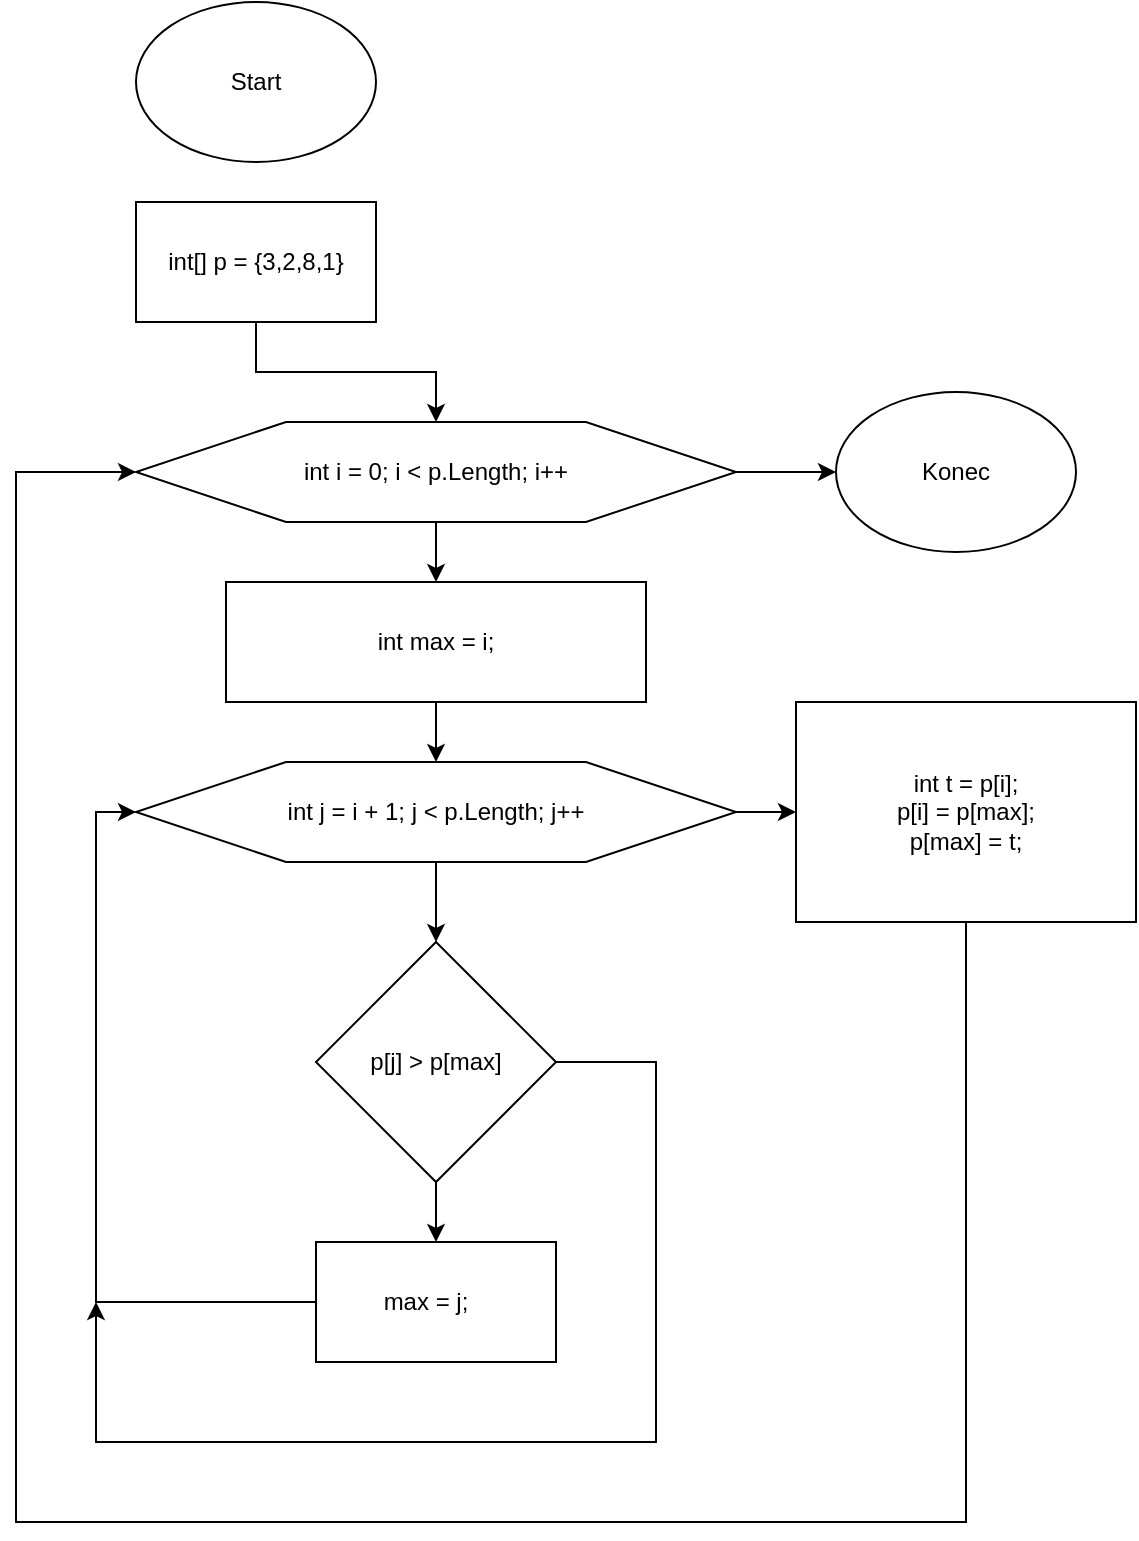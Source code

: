 <mxfile version="12.3.2" type="device" pages="1"><diagram id="6tAABug4N37xdwJukRMO" name="Page-1"><mxGraphModel dx="1837" dy="579" grid="1" gridSize="10" guides="1" tooltips="1" connect="1" arrows="1" fold="1" page="1" pageScale="1" pageWidth="827" pageHeight="1169" math="0" shadow="0"><root><mxCell id="0"/><mxCell id="1" parent="0"/><mxCell id="uolBy6qiTJORnAvb7GBw-1" value="" style="ellipse;whiteSpace=wrap;html=1;" vertex="1" parent="1"><mxGeometry x="20" y="20" width="120" height="80" as="geometry"/></mxCell><mxCell id="uolBy6qiTJORnAvb7GBw-2" value="Start" style="text;html=1;strokeColor=none;fillColor=none;align=center;verticalAlign=middle;whiteSpace=wrap;rounded=0;" vertex="1" parent="1"><mxGeometry x="60" y="50" width="40" height="20" as="geometry"/></mxCell><mxCell id="uolBy6qiTJORnAvb7GBw-6" style="edgeStyle=orthogonalEdgeStyle;rounded=0;orthogonalLoop=1;jettySize=auto;html=1;entryX=0.5;entryY=0;entryDx=0;entryDy=0;" edge="1" parent="1" source="uolBy6qiTJORnAvb7GBw-3" target="uolBy6qiTJORnAvb7GBw-5"><mxGeometry relative="1" as="geometry"/></mxCell><mxCell id="uolBy6qiTJORnAvb7GBw-3" value="" style="rounded=0;whiteSpace=wrap;html=1;" vertex="1" parent="1"><mxGeometry x="20" y="120" width="120" height="60" as="geometry"/></mxCell><mxCell id="uolBy6qiTJORnAvb7GBw-4" value="int[] p = {3,2,8,1}" style="text;html=1;strokeColor=none;fillColor=none;align=center;verticalAlign=middle;whiteSpace=wrap;rounded=0;" vertex="1" parent="1"><mxGeometry x="20" y="140" width="120" height="20" as="geometry"/></mxCell><mxCell id="uolBy6qiTJORnAvb7GBw-9" style="edgeStyle=orthogonalEdgeStyle;rounded=0;orthogonalLoop=1;jettySize=auto;html=1;entryX=0.5;entryY=0;entryDx=0;entryDy=0;" edge="1" parent="1" source="uolBy6qiTJORnAvb7GBw-5" target="uolBy6qiTJORnAvb7GBw-8"><mxGeometry relative="1" as="geometry"/></mxCell><mxCell id="uolBy6qiTJORnAvb7GBw-28" style="edgeStyle=orthogonalEdgeStyle;rounded=0;orthogonalLoop=1;jettySize=auto;html=1;entryX=0;entryY=0.5;entryDx=0;entryDy=0;" edge="1" parent="1" source="uolBy6qiTJORnAvb7GBw-5" target="uolBy6qiTJORnAvb7GBw-26"><mxGeometry relative="1" as="geometry"/></mxCell><mxCell id="uolBy6qiTJORnAvb7GBw-5" value="" style="shape=hexagon;perimeter=hexagonPerimeter2;whiteSpace=wrap;html=1;" vertex="1" parent="1"><mxGeometry x="20" y="230" width="300" height="50" as="geometry"/></mxCell><mxCell id="uolBy6qiTJORnAvb7GBw-7" value="int i = 0; i &amp;lt; p.Length; i++" style="text;html=1;strokeColor=none;fillColor=none;align=center;verticalAlign=middle;whiteSpace=wrap;rounded=0;" vertex="1" parent="1"><mxGeometry x="70" y="245" width="200" height="20" as="geometry"/></mxCell><mxCell id="uolBy6qiTJORnAvb7GBw-12" style="edgeStyle=orthogonalEdgeStyle;rounded=0;orthogonalLoop=1;jettySize=auto;html=1;entryX=0.5;entryY=0;entryDx=0;entryDy=0;" edge="1" parent="1" source="uolBy6qiTJORnAvb7GBw-8" target="uolBy6qiTJORnAvb7GBw-11"><mxGeometry relative="1" as="geometry"/></mxCell><mxCell id="uolBy6qiTJORnAvb7GBw-8" value="" style="rounded=0;whiteSpace=wrap;html=1;" vertex="1" parent="1"><mxGeometry x="65" y="310" width="210" height="60" as="geometry"/></mxCell><mxCell id="uolBy6qiTJORnAvb7GBw-10" value="int max = i;" style="text;html=1;strokeColor=none;fillColor=none;align=center;verticalAlign=middle;whiteSpace=wrap;rounded=0;" vertex="1" parent="1"><mxGeometry x="70" y="330" width="200" height="20" as="geometry"/></mxCell><mxCell id="uolBy6qiTJORnAvb7GBw-15" style="edgeStyle=orthogonalEdgeStyle;rounded=0;orthogonalLoop=1;jettySize=auto;html=1;entryX=0.5;entryY=0;entryDx=0;entryDy=0;" edge="1" parent="1" source="uolBy6qiTJORnAvb7GBw-11" target="uolBy6qiTJORnAvb7GBw-14"><mxGeometry relative="1" as="geometry"/></mxCell><mxCell id="uolBy6qiTJORnAvb7GBw-23" style="edgeStyle=orthogonalEdgeStyle;rounded=0;orthogonalLoop=1;jettySize=auto;html=1;" edge="1" parent="1" source="uolBy6qiTJORnAvb7GBw-11" target="uolBy6qiTJORnAvb7GBw-22"><mxGeometry relative="1" as="geometry"/></mxCell><mxCell id="uolBy6qiTJORnAvb7GBw-11" value="" style="shape=hexagon;perimeter=hexagonPerimeter2;whiteSpace=wrap;html=1;" vertex="1" parent="1"><mxGeometry x="20" y="400" width="300" height="50" as="geometry"/></mxCell><mxCell id="uolBy6qiTJORnAvb7GBw-13" value="int j = i + 1; j &amp;lt; p.Length; j++" style="text;html=1;strokeColor=none;fillColor=none;align=center;verticalAlign=middle;whiteSpace=wrap;rounded=0;" vertex="1" parent="1"><mxGeometry x="50" y="415" width="240" height="20" as="geometry"/></mxCell><mxCell id="uolBy6qiTJORnAvb7GBw-18" style="edgeStyle=orthogonalEdgeStyle;rounded=0;orthogonalLoop=1;jettySize=auto;html=1;entryX=0.5;entryY=0;entryDx=0;entryDy=0;" edge="1" parent="1" source="uolBy6qiTJORnAvb7GBw-14" target="uolBy6qiTJORnAvb7GBw-17"><mxGeometry relative="1" as="geometry"/></mxCell><mxCell id="uolBy6qiTJORnAvb7GBw-21" style="edgeStyle=orthogonalEdgeStyle;rounded=0;orthogonalLoop=1;jettySize=auto;html=1;" edge="1" parent="1" source="uolBy6qiTJORnAvb7GBw-14"><mxGeometry relative="1" as="geometry"><mxPoint y="670" as="targetPoint"/><Array as="points"><mxPoint x="280" y="550"/><mxPoint x="280" y="740"/><mxPoint y="740"/></Array></mxGeometry></mxCell><mxCell id="uolBy6qiTJORnAvb7GBw-14" value="" style="rhombus;whiteSpace=wrap;html=1;" vertex="1" parent="1"><mxGeometry x="110" y="490" width="120" height="120" as="geometry"/></mxCell><mxCell id="uolBy6qiTJORnAvb7GBw-16" value="p[j] &amp;gt; p[max]" style="text;html=1;strokeColor=none;fillColor=none;align=center;verticalAlign=middle;whiteSpace=wrap;rounded=0;" vertex="1" parent="1"><mxGeometry x="120" y="540" width="100" height="20" as="geometry"/></mxCell><mxCell id="uolBy6qiTJORnAvb7GBw-20" style="edgeStyle=orthogonalEdgeStyle;rounded=0;orthogonalLoop=1;jettySize=auto;html=1;entryX=0;entryY=0.5;entryDx=0;entryDy=0;" edge="1" parent="1" source="uolBy6qiTJORnAvb7GBw-17" target="uolBy6qiTJORnAvb7GBw-11"><mxGeometry relative="1" as="geometry"><Array as="points"><mxPoint y="670"/><mxPoint y="425"/></Array></mxGeometry></mxCell><mxCell id="uolBy6qiTJORnAvb7GBw-17" value="" style="rounded=0;whiteSpace=wrap;html=1;" vertex="1" parent="1"><mxGeometry x="110" y="640" width="120" height="60" as="geometry"/></mxCell><mxCell id="uolBy6qiTJORnAvb7GBw-19" value="max = j;" style="text;html=1;strokeColor=none;fillColor=none;align=center;verticalAlign=middle;whiteSpace=wrap;rounded=0;" vertex="1" parent="1"><mxGeometry x="130" y="660" width="70" height="20" as="geometry"/></mxCell><mxCell id="uolBy6qiTJORnAvb7GBw-25" style="edgeStyle=orthogonalEdgeStyle;rounded=0;orthogonalLoop=1;jettySize=auto;html=1;entryX=0;entryY=0.5;entryDx=0;entryDy=0;" edge="1" parent="1" source="uolBy6qiTJORnAvb7GBw-22" target="uolBy6qiTJORnAvb7GBw-5"><mxGeometry relative="1" as="geometry"><Array as="points"><mxPoint x="435" y="780"/><mxPoint x="-40" y="780"/><mxPoint x="-40" y="255"/></Array></mxGeometry></mxCell><mxCell id="uolBy6qiTJORnAvb7GBw-22" value="" style="rounded=0;whiteSpace=wrap;html=1;" vertex="1" parent="1"><mxGeometry x="350" y="370" width="170" height="110" as="geometry"/></mxCell><mxCell id="uolBy6qiTJORnAvb7GBw-24" value="int t = p[i];&lt;br&gt;p[i] = p[max];&lt;br&gt;p[max] = t;" style="text;html=1;strokeColor=none;fillColor=none;align=center;verticalAlign=middle;whiteSpace=wrap;rounded=0;" vertex="1" parent="1"><mxGeometry x="360" y="415" width="150" height="20" as="geometry"/></mxCell><mxCell id="uolBy6qiTJORnAvb7GBw-26" value="" style="ellipse;whiteSpace=wrap;html=1;" vertex="1" parent="1"><mxGeometry x="370" y="215" width="120" height="80" as="geometry"/></mxCell><mxCell id="uolBy6qiTJORnAvb7GBw-27" value="Konec" style="text;html=1;strokeColor=none;fillColor=none;align=center;verticalAlign=middle;whiteSpace=wrap;rounded=0;" vertex="1" parent="1"><mxGeometry x="410" y="245" width="40" height="20" as="geometry"/></mxCell></root></mxGraphModel></diagram></mxfile>